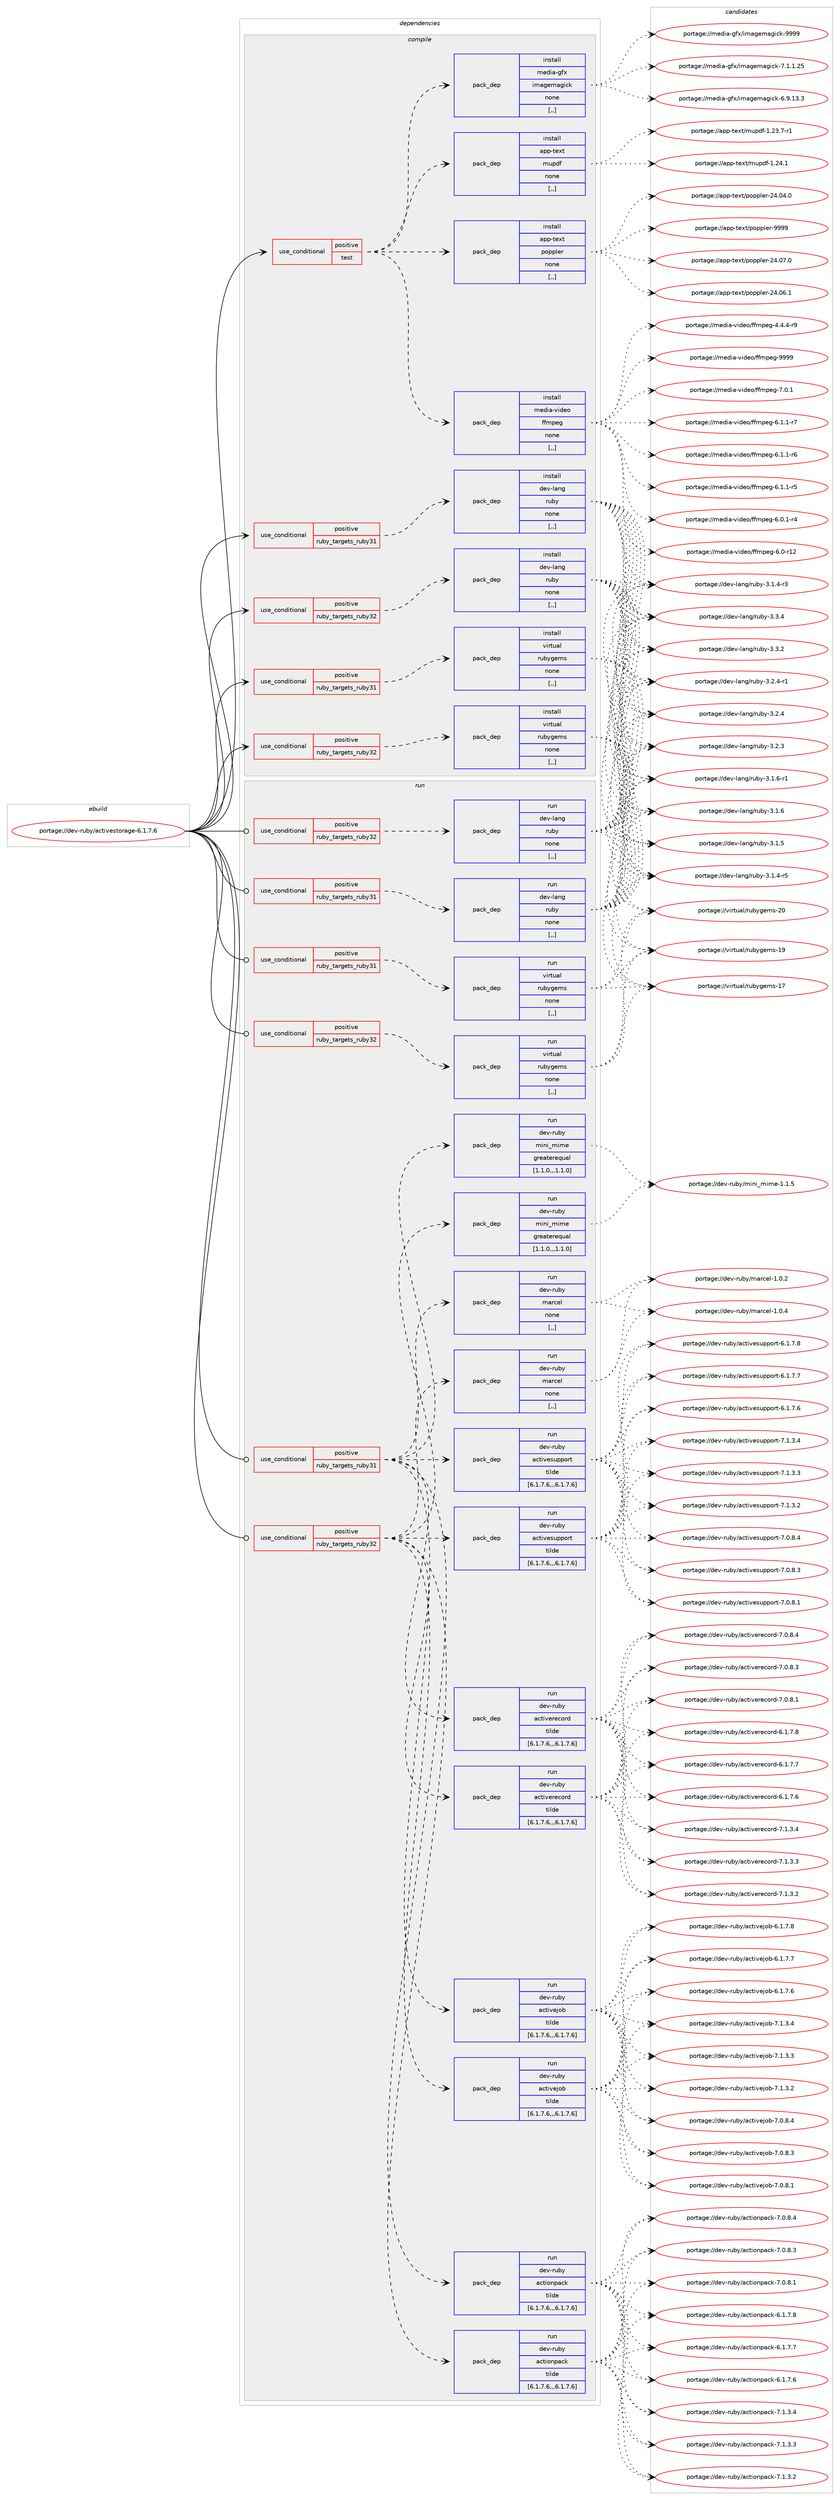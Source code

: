 digraph prolog {

# *************
# Graph options
# *************

newrank=true;
concentrate=true;
compound=true;
graph [rankdir=LR,fontname=Helvetica,fontsize=10,ranksep=1.5];#, ranksep=2.5, nodesep=0.2];
edge  [arrowhead=vee];
node  [fontname=Helvetica,fontsize=10];

# **********
# The ebuild
# **********

subgraph cluster_leftcol {
color=gray;
label=<<i>ebuild</i>>;
id [label="portage://dev-ruby/activestorage-6.1.7.6", color=red, width=4, href="../dev-ruby/activestorage-6.1.7.6.svg"];
}

# ****************
# The dependencies
# ****************

subgraph cluster_midcol {
color=gray;
label=<<i>dependencies</i>>;
subgraph cluster_compile {
fillcolor="#eeeeee";
style=filled;
label=<<i>compile</i>>;
subgraph cond43830 {
dependency175093 [label=<<TABLE BORDER="0" CELLBORDER="1" CELLSPACING="0" CELLPADDING="4"><TR><TD ROWSPAN="3" CELLPADDING="10">use_conditional</TD></TR><TR><TD>positive</TD></TR><TR><TD>ruby_targets_ruby31</TD></TR></TABLE>>, shape=none, color=red];
subgraph pack129982 {
dependency175094 [label=<<TABLE BORDER="0" CELLBORDER="1" CELLSPACING="0" CELLPADDING="4" WIDTH="220"><TR><TD ROWSPAN="6" CELLPADDING="30">pack_dep</TD></TR><TR><TD WIDTH="110">install</TD></TR><TR><TD>dev-lang</TD></TR><TR><TD>ruby</TD></TR><TR><TD>none</TD></TR><TR><TD>[,,]</TD></TR></TABLE>>, shape=none, color=blue];
}
dependency175093:e -> dependency175094:w [weight=20,style="dashed",arrowhead="vee"];
}
id:e -> dependency175093:w [weight=20,style="solid",arrowhead="vee"];
subgraph cond43831 {
dependency175095 [label=<<TABLE BORDER="0" CELLBORDER="1" CELLSPACING="0" CELLPADDING="4"><TR><TD ROWSPAN="3" CELLPADDING="10">use_conditional</TD></TR><TR><TD>positive</TD></TR><TR><TD>ruby_targets_ruby31</TD></TR></TABLE>>, shape=none, color=red];
subgraph pack129983 {
dependency175096 [label=<<TABLE BORDER="0" CELLBORDER="1" CELLSPACING="0" CELLPADDING="4" WIDTH="220"><TR><TD ROWSPAN="6" CELLPADDING="30">pack_dep</TD></TR><TR><TD WIDTH="110">install</TD></TR><TR><TD>virtual</TD></TR><TR><TD>rubygems</TD></TR><TR><TD>none</TD></TR><TR><TD>[,,]</TD></TR></TABLE>>, shape=none, color=blue];
}
dependency175095:e -> dependency175096:w [weight=20,style="dashed",arrowhead="vee"];
}
id:e -> dependency175095:w [weight=20,style="solid",arrowhead="vee"];
subgraph cond43832 {
dependency175097 [label=<<TABLE BORDER="0" CELLBORDER="1" CELLSPACING="0" CELLPADDING="4"><TR><TD ROWSPAN="3" CELLPADDING="10">use_conditional</TD></TR><TR><TD>positive</TD></TR><TR><TD>ruby_targets_ruby32</TD></TR></TABLE>>, shape=none, color=red];
subgraph pack129984 {
dependency175098 [label=<<TABLE BORDER="0" CELLBORDER="1" CELLSPACING="0" CELLPADDING="4" WIDTH="220"><TR><TD ROWSPAN="6" CELLPADDING="30">pack_dep</TD></TR><TR><TD WIDTH="110">install</TD></TR><TR><TD>dev-lang</TD></TR><TR><TD>ruby</TD></TR><TR><TD>none</TD></TR><TR><TD>[,,]</TD></TR></TABLE>>, shape=none, color=blue];
}
dependency175097:e -> dependency175098:w [weight=20,style="dashed",arrowhead="vee"];
}
id:e -> dependency175097:w [weight=20,style="solid",arrowhead="vee"];
subgraph cond43833 {
dependency175099 [label=<<TABLE BORDER="0" CELLBORDER="1" CELLSPACING="0" CELLPADDING="4"><TR><TD ROWSPAN="3" CELLPADDING="10">use_conditional</TD></TR><TR><TD>positive</TD></TR><TR><TD>ruby_targets_ruby32</TD></TR></TABLE>>, shape=none, color=red];
subgraph pack129985 {
dependency175100 [label=<<TABLE BORDER="0" CELLBORDER="1" CELLSPACING="0" CELLPADDING="4" WIDTH="220"><TR><TD ROWSPAN="6" CELLPADDING="30">pack_dep</TD></TR><TR><TD WIDTH="110">install</TD></TR><TR><TD>virtual</TD></TR><TR><TD>rubygems</TD></TR><TR><TD>none</TD></TR><TR><TD>[,,]</TD></TR></TABLE>>, shape=none, color=blue];
}
dependency175099:e -> dependency175100:w [weight=20,style="dashed",arrowhead="vee"];
}
id:e -> dependency175099:w [weight=20,style="solid",arrowhead="vee"];
subgraph cond43834 {
dependency175101 [label=<<TABLE BORDER="0" CELLBORDER="1" CELLSPACING="0" CELLPADDING="4"><TR><TD ROWSPAN="3" CELLPADDING="10">use_conditional</TD></TR><TR><TD>positive</TD></TR><TR><TD>test</TD></TR></TABLE>>, shape=none, color=red];
subgraph pack129986 {
dependency175102 [label=<<TABLE BORDER="0" CELLBORDER="1" CELLSPACING="0" CELLPADDING="4" WIDTH="220"><TR><TD ROWSPAN="6" CELLPADDING="30">pack_dep</TD></TR><TR><TD WIDTH="110">install</TD></TR><TR><TD>app-text</TD></TR><TR><TD>mupdf</TD></TR><TR><TD>none</TD></TR><TR><TD>[,,]</TD></TR></TABLE>>, shape=none, color=blue];
}
dependency175101:e -> dependency175102:w [weight=20,style="dashed",arrowhead="vee"];
subgraph pack129987 {
dependency175103 [label=<<TABLE BORDER="0" CELLBORDER="1" CELLSPACING="0" CELLPADDING="4" WIDTH="220"><TR><TD ROWSPAN="6" CELLPADDING="30">pack_dep</TD></TR><TR><TD WIDTH="110">install</TD></TR><TR><TD>media-gfx</TD></TR><TR><TD>imagemagick</TD></TR><TR><TD>none</TD></TR><TR><TD>[,,]</TD></TR></TABLE>>, shape=none, color=blue];
}
dependency175101:e -> dependency175103:w [weight=20,style="dashed",arrowhead="vee"];
subgraph pack129988 {
dependency175104 [label=<<TABLE BORDER="0" CELLBORDER="1" CELLSPACING="0" CELLPADDING="4" WIDTH="220"><TR><TD ROWSPAN="6" CELLPADDING="30">pack_dep</TD></TR><TR><TD WIDTH="110">install</TD></TR><TR><TD>media-video</TD></TR><TR><TD>ffmpeg</TD></TR><TR><TD>none</TD></TR><TR><TD>[,,]</TD></TR></TABLE>>, shape=none, color=blue];
}
dependency175101:e -> dependency175104:w [weight=20,style="dashed",arrowhead="vee"];
subgraph pack129989 {
dependency175105 [label=<<TABLE BORDER="0" CELLBORDER="1" CELLSPACING="0" CELLPADDING="4" WIDTH="220"><TR><TD ROWSPAN="6" CELLPADDING="30">pack_dep</TD></TR><TR><TD WIDTH="110">install</TD></TR><TR><TD>app-text</TD></TR><TR><TD>poppler</TD></TR><TR><TD>none</TD></TR><TR><TD>[,,]</TD></TR></TABLE>>, shape=none, color=blue];
}
dependency175101:e -> dependency175105:w [weight=20,style="dashed",arrowhead="vee"];
}
id:e -> dependency175101:w [weight=20,style="solid",arrowhead="vee"];
}
subgraph cluster_compileandrun {
fillcolor="#eeeeee";
style=filled;
label=<<i>compile and run</i>>;
}
subgraph cluster_run {
fillcolor="#eeeeee";
style=filled;
label=<<i>run</i>>;
subgraph cond43835 {
dependency175106 [label=<<TABLE BORDER="0" CELLBORDER="1" CELLSPACING="0" CELLPADDING="4"><TR><TD ROWSPAN="3" CELLPADDING="10">use_conditional</TD></TR><TR><TD>positive</TD></TR><TR><TD>ruby_targets_ruby31</TD></TR></TABLE>>, shape=none, color=red];
subgraph pack129990 {
dependency175107 [label=<<TABLE BORDER="0" CELLBORDER="1" CELLSPACING="0" CELLPADDING="4" WIDTH="220"><TR><TD ROWSPAN="6" CELLPADDING="30">pack_dep</TD></TR><TR><TD WIDTH="110">run</TD></TR><TR><TD>dev-lang</TD></TR><TR><TD>ruby</TD></TR><TR><TD>none</TD></TR><TR><TD>[,,]</TD></TR></TABLE>>, shape=none, color=blue];
}
dependency175106:e -> dependency175107:w [weight=20,style="dashed",arrowhead="vee"];
}
id:e -> dependency175106:w [weight=20,style="solid",arrowhead="odot"];
subgraph cond43836 {
dependency175108 [label=<<TABLE BORDER="0" CELLBORDER="1" CELLSPACING="0" CELLPADDING="4"><TR><TD ROWSPAN="3" CELLPADDING="10">use_conditional</TD></TR><TR><TD>positive</TD></TR><TR><TD>ruby_targets_ruby31</TD></TR></TABLE>>, shape=none, color=red];
subgraph pack129991 {
dependency175109 [label=<<TABLE BORDER="0" CELLBORDER="1" CELLSPACING="0" CELLPADDING="4" WIDTH="220"><TR><TD ROWSPAN="6" CELLPADDING="30">pack_dep</TD></TR><TR><TD WIDTH="110">run</TD></TR><TR><TD>dev-ruby</TD></TR><TR><TD>actionpack</TD></TR><TR><TD>tilde</TD></TR><TR><TD>[6.1.7.6,,,6.1.7.6]</TD></TR></TABLE>>, shape=none, color=blue];
}
dependency175108:e -> dependency175109:w [weight=20,style="dashed",arrowhead="vee"];
subgraph pack129992 {
dependency175110 [label=<<TABLE BORDER="0" CELLBORDER="1" CELLSPACING="0" CELLPADDING="4" WIDTH="220"><TR><TD ROWSPAN="6" CELLPADDING="30">pack_dep</TD></TR><TR><TD WIDTH="110">run</TD></TR><TR><TD>dev-ruby</TD></TR><TR><TD>activejob</TD></TR><TR><TD>tilde</TD></TR><TR><TD>[6.1.7.6,,,6.1.7.6]</TD></TR></TABLE>>, shape=none, color=blue];
}
dependency175108:e -> dependency175110:w [weight=20,style="dashed",arrowhead="vee"];
subgraph pack129993 {
dependency175111 [label=<<TABLE BORDER="0" CELLBORDER="1" CELLSPACING="0" CELLPADDING="4" WIDTH="220"><TR><TD ROWSPAN="6" CELLPADDING="30">pack_dep</TD></TR><TR><TD WIDTH="110">run</TD></TR><TR><TD>dev-ruby</TD></TR><TR><TD>activerecord</TD></TR><TR><TD>tilde</TD></TR><TR><TD>[6.1.7.6,,,6.1.7.6]</TD></TR></TABLE>>, shape=none, color=blue];
}
dependency175108:e -> dependency175111:w [weight=20,style="dashed",arrowhead="vee"];
subgraph pack129994 {
dependency175112 [label=<<TABLE BORDER="0" CELLBORDER="1" CELLSPACING="0" CELLPADDING="4" WIDTH="220"><TR><TD ROWSPAN="6" CELLPADDING="30">pack_dep</TD></TR><TR><TD WIDTH="110">run</TD></TR><TR><TD>dev-ruby</TD></TR><TR><TD>activesupport</TD></TR><TR><TD>tilde</TD></TR><TR><TD>[6.1.7.6,,,6.1.7.6]</TD></TR></TABLE>>, shape=none, color=blue];
}
dependency175108:e -> dependency175112:w [weight=20,style="dashed",arrowhead="vee"];
subgraph pack129995 {
dependency175113 [label=<<TABLE BORDER="0" CELLBORDER="1" CELLSPACING="0" CELLPADDING="4" WIDTH="220"><TR><TD ROWSPAN="6" CELLPADDING="30">pack_dep</TD></TR><TR><TD WIDTH="110">run</TD></TR><TR><TD>dev-ruby</TD></TR><TR><TD>marcel</TD></TR><TR><TD>none</TD></TR><TR><TD>[,,]</TD></TR></TABLE>>, shape=none, color=blue];
}
dependency175108:e -> dependency175113:w [weight=20,style="dashed",arrowhead="vee"];
subgraph pack129996 {
dependency175114 [label=<<TABLE BORDER="0" CELLBORDER="1" CELLSPACING="0" CELLPADDING="4" WIDTH="220"><TR><TD ROWSPAN="6" CELLPADDING="30">pack_dep</TD></TR><TR><TD WIDTH="110">run</TD></TR><TR><TD>dev-ruby</TD></TR><TR><TD>mini_mime</TD></TR><TR><TD>greaterequal</TD></TR><TR><TD>[1.1.0,,,1.1.0]</TD></TR></TABLE>>, shape=none, color=blue];
}
dependency175108:e -> dependency175114:w [weight=20,style="dashed",arrowhead="vee"];
}
id:e -> dependency175108:w [weight=20,style="solid",arrowhead="odot"];
subgraph cond43837 {
dependency175115 [label=<<TABLE BORDER="0" CELLBORDER="1" CELLSPACING="0" CELLPADDING="4"><TR><TD ROWSPAN="3" CELLPADDING="10">use_conditional</TD></TR><TR><TD>positive</TD></TR><TR><TD>ruby_targets_ruby31</TD></TR></TABLE>>, shape=none, color=red];
subgraph pack129997 {
dependency175116 [label=<<TABLE BORDER="0" CELLBORDER="1" CELLSPACING="0" CELLPADDING="4" WIDTH="220"><TR><TD ROWSPAN="6" CELLPADDING="30">pack_dep</TD></TR><TR><TD WIDTH="110">run</TD></TR><TR><TD>virtual</TD></TR><TR><TD>rubygems</TD></TR><TR><TD>none</TD></TR><TR><TD>[,,]</TD></TR></TABLE>>, shape=none, color=blue];
}
dependency175115:e -> dependency175116:w [weight=20,style="dashed",arrowhead="vee"];
}
id:e -> dependency175115:w [weight=20,style="solid",arrowhead="odot"];
subgraph cond43838 {
dependency175117 [label=<<TABLE BORDER="0" CELLBORDER="1" CELLSPACING="0" CELLPADDING="4"><TR><TD ROWSPAN="3" CELLPADDING="10">use_conditional</TD></TR><TR><TD>positive</TD></TR><TR><TD>ruby_targets_ruby32</TD></TR></TABLE>>, shape=none, color=red];
subgraph pack129998 {
dependency175118 [label=<<TABLE BORDER="0" CELLBORDER="1" CELLSPACING="0" CELLPADDING="4" WIDTH="220"><TR><TD ROWSPAN="6" CELLPADDING="30">pack_dep</TD></TR><TR><TD WIDTH="110">run</TD></TR><TR><TD>dev-lang</TD></TR><TR><TD>ruby</TD></TR><TR><TD>none</TD></TR><TR><TD>[,,]</TD></TR></TABLE>>, shape=none, color=blue];
}
dependency175117:e -> dependency175118:w [weight=20,style="dashed",arrowhead="vee"];
}
id:e -> dependency175117:w [weight=20,style="solid",arrowhead="odot"];
subgraph cond43839 {
dependency175119 [label=<<TABLE BORDER="0" CELLBORDER="1" CELLSPACING="0" CELLPADDING="4"><TR><TD ROWSPAN="3" CELLPADDING="10">use_conditional</TD></TR><TR><TD>positive</TD></TR><TR><TD>ruby_targets_ruby32</TD></TR></TABLE>>, shape=none, color=red];
subgraph pack129999 {
dependency175120 [label=<<TABLE BORDER="0" CELLBORDER="1" CELLSPACING="0" CELLPADDING="4" WIDTH="220"><TR><TD ROWSPAN="6" CELLPADDING="30">pack_dep</TD></TR><TR><TD WIDTH="110">run</TD></TR><TR><TD>dev-ruby</TD></TR><TR><TD>actionpack</TD></TR><TR><TD>tilde</TD></TR><TR><TD>[6.1.7.6,,,6.1.7.6]</TD></TR></TABLE>>, shape=none, color=blue];
}
dependency175119:e -> dependency175120:w [weight=20,style="dashed",arrowhead="vee"];
subgraph pack130000 {
dependency175121 [label=<<TABLE BORDER="0" CELLBORDER="1" CELLSPACING="0" CELLPADDING="4" WIDTH="220"><TR><TD ROWSPAN="6" CELLPADDING="30">pack_dep</TD></TR><TR><TD WIDTH="110">run</TD></TR><TR><TD>dev-ruby</TD></TR><TR><TD>activejob</TD></TR><TR><TD>tilde</TD></TR><TR><TD>[6.1.7.6,,,6.1.7.6]</TD></TR></TABLE>>, shape=none, color=blue];
}
dependency175119:e -> dependency175121:w [weight=20,style="dashed",arrowhead="vee"];
subgraph pack130001 {
dependency175122 [label=<<TABLE BORDER="0" CELLBORDER="1" CELLSPACING="0" CELLPADDING="4" WIDTH="220"><TR><TD ROWSPAN="6" CELLPADDING="30">pack_dep</TD></TR><TR><TD WIDTH="110">run</TD></TR><TR><TD>dev-ruby</TD></TR><TR><TD>activerecord</TD></TR><TR><TD>tilde</TD></TR><TR><TD>[6.1.7.6,,,6.1.7.6]</TD></TR></TABLE>>, shape=none, color=blue];
}
dependency175119:e -> dependency175122:w [weight=20,style="dashed",arrowhead="vee"];
subgraph pack130002 {
dependency175123 [label=<<TABLE BORDER="0" CELLBORDER="1" CELLSPACING="0" CELLPADDING="4" WIDTH="220"><TR><TD ROWSPAN="6" CELLPADDING="30">pack_dep</TD></TR><TR><TD WIDTH="110">run</TD></TR><TR><TD>dev-ruby</TD></TR><TR><TD>activesupport</TD></TR><TR><TD>tilde</TD></TR><TR><TD>[6.1.7.6,,,6.1.7.6]</TD></TR></TABLE>>, shape=none, color=blue];
}
dependency175119:e -> dependency175123:w [weight=20,style="dashed",arrowhead="vee"];
subgraph pack130003 {
dependency175124 [label=<<TABLE BORDER="0" CELLBORDER="1" CELLSPACING="0" CELLPADDING="4" WIDTH="220"><TR><TD ROWSPAN="6" CELLPADDING="30">pack_dep</TD></TR><TR><TD WIDTH="110">run</TD></TR><TR><TD>dev-ruby</TD></TR><TR><TD>marcel</TD></TR><TR><TD>none</TD></TR><TR><TD>[,,]</TD></TR></TABLE>>, shape=none, color=blue];
}
dependency175119:e -> dependency175124:w [weight=20,style="dashed",arrowhead="vee"];
subgraph pack130004 {
dependency175125 [label=<<TABLE BORDER="0" CELLBORDER="1" CELLSPACING="0" CELLPADDING="4" WIDTH="220"><TR><TD ROWSPAN="6" CELLPADDING="30">pack_dep</TD></TR><TR><TD WIDTH="110">run</TD></TR><TR><TD>dev-ruby</TD></TR><TR><TD>mini_mime</TD></TR><TR><TD>greaterequal</TD></TR><TR><TD>[1.1.0,,,1.1.0]</TD></TR></TABLE>>, shape=none, color=blue];
}
dependency175119:e -> dependency175125:w [weight=20,style="dashed",arrowhead="vee"];
}
id:e -> dependency175119:w [weight=20,style="solid",arrowhead="odot"];
subgraph cond43840 {
dependency175126 [label=<<TABLE BORDER="0" CELLBORDER="1" CELLSPACING="0" CELLPADDING="4"><TR><TD ROWSPAN="3" CELLPADDING="10">use_conditional</TD></TR><TR><TD>positive</TD></TR><TR><TD>ruby_targets_ruby32</TD></TR></TABLE>>, shape=none, color=red];
subgraph pack130005 {
dependency175127 [label=<<TABLE BORDER="0" CELLBORDER="1" CELLSPACING="0" CELLPADDING="4" WIDTH="220"><TR><TD ROWSPAN="6" CELLPADDING="30">pack_dep</TD></TR><TR><TD WIDTH="110">run</TD></TR><TR><TD>virtual</TD></TR><TR><TD>rubygems</TD></TR><TR><TD>none</TD></TR><TR><TD>[,,]</TD></TR></TABLE>>, shape=none, color=blue];
}
dependency175126:e -> dependency175127:w [weight=20,style="dashed",arrowhead="vee"];
}
id:e -> dependency175126:w [weight=20,style="solid",arrowhead="odot"];
}
}

# **************
# The candidates
# **************

subgraph cluster_choices {
rank=same;
color=gray;
label=<<i>candidates</i>>;

subgraph choice129982 {
color=black;
nodesep=1;
choice10010111845108971101034711411798121455146514652 [label="portage://dev-lang/ruby-3.3.4", color=red, width=4,href="../dev-lang/ruby-3.3.4.svg"];
choice10010111845108971101034711411798121455146514650 [label="portage://dev-lang/ruby-3.3.2", color=red, width=4,href="../dev-lang/ruby-3.3.2.svg"];
choice100101118451089711010347114117981214551465046524511449 [label="portage://dev-lang/ruby-3.2.4-r1", color=red, width=4,href="../dev-lang/ruby-3.2.4-r1.svg"];
choice10010111845108971101034711411798121455146504652 [label="portage://dev-lang/ruby-3.2.4", color=red, width=4,href="../dev-lang/ruby-3.2.4.svg"];
choice10010111845108971101034711411798121455146504651 [label="portage://dev-lang/ruby-3.2.3", color=red, width=4,href="../dev-lang/ruby-3.2.3.svg"];
choice100101118451089711010347114117981214551464946544511449 [label="portage://dev-lang/ruby-3.1.6-r1", color=red, width=4,href="../dev-lang/ruby-3.1.6-r1.svg"];
choice10010111845108971101034711411798121455146494654 [label="portage://dev-lang/ruby-3.1.6", color=red, width=4,href="../dev-lang/ruby-3.1.6.svg"];
choice10010111845108971101034711411798121455146494653 [label="portage://dev-lang/ruby-3.1.5", color=red, width=4,href="../dev-lang/ruby-3.1.5.svg"];
choice100101118451089711010347114117981214551464946524511453 [label="portage://dev-lang/ruby-3.1.4-r5", color=red, width=4,href="../dev-lang/ruby-3.1.4-r5.svg"];
choice100101118451089711010347114117981214551464946524511451 [label="portage://dev-lang/ruby-3.1.4-r3", color=red, width=4,href="../dev-lang/ruby-3.1.4-r3.svg"];
dependency175094:e -> choice10010111845108971101034711411798121455146514652:w [style=dotted,weight="100"];
dependency175094:e -> choice10010111845108971101034711411798121455146514650:w [style=dotted,weight="100"];
dependency175094:e -> choice100101118451089711010347114117981214551465046524511449:w [style=dotted,weight="100"];
dependency175094:e -> choice10010111845108971101034711411798121455146504652:w [style=dotted,weight="100"];
dependency175094:e -> choice10010111845108971101034711411798121455146504651:w [style=dotted,weight="100"];
dependency175094:e -> choice100101118451089711010347114117981214551464946544511449:w [style=dotted,weight="100"];
dependency175094:e -> choice10010111845108971101034711411798121455146494654:w [style=dotted,weight="100"];
dependency175094:e -> choice10010111845108971101034711411798121455146494653:w [style=dotted,weight="100"];
dependency175094:e -> choice100101118451089711010347114117981214551464946524511453:w [style=dotted,weight="100"];
dependency175094:e -> choice100101118451089711010347114117981214551464946524511451:w [style=dotted,weight="100"];
}
subgraph choice129983 {
color=black;
nodesep=1;
choice118105114116117971084711411798121103101109115455048 [label="portage://virtual/rubygems-20", color=red, width=4,href="../virtual/rubygems-20.svg"];
choice118105114116117971084711411798121103101109115454957 [label="portage://virtual/rubygems-19", color=red, width=4,href="../virtual/rubygems-19.svg"];
choice118105114116117971084711411798121103101109115454955 [label="portage://virtual/rubygems-17", color=red, width=4,href="../virtual/rubygems-17.svg"];
dependency175096:e -> choice118105114116117971084711411798121103101109115455048:w [style=dotted,weight="100"];
dependency175096:e -> choice118105114116117971084711411798121103101109115454957:w [style=dotted,weight="100"];
dependency175096:e -> choice118105114116117971084711411798121103101109115454955:w [style=dotted,weight="100"];
}
subgraph choice129984 {
color=black;
nodesep=1;
choice10010111845108971101034711411798121455146514652 [label="portage://dev-lang/ruby-3.3.4", color=red, width=4,href="../dev-lang/ruby-3.3.4.svg"];
choice10010111845108971101034711411798121455146514650 [label="portage://dev-lang/ruby-3.3.2", color=red, width=4,href="../dev-lang/ruby-3.3.2.svg"];
choice100101118451089711010347114117981214551465046524511449 [label="portage://dev-lang/ruby-3.2.4-r1", color=red, width=4,href="../dev-lang/ruby-3.2.4-r1.svg"];
choice10010111845108971101034711411798121455146504652 [label="portage://dev-lang/ruby-3.2.4", color=red, width=4,href="../dev-lang/ruby-3.2.4.svg"];
choice10010111845108971101034711411798121455146504651 [label="portage://dev-lang/ruby-3.2.3", color=red, width=4,href="../dev-lang/ruby-3.2.3.svg"];
choice100101118451089711010347114117981214551464946544511449 [label="portage://dev-lang/ruby-3.1.6-r1", color=red, width=4,href="../dev-lang/ruby-3.1.6-r1.svg"];
choice10010111845108971101034711411798121455146494654 [label="portage://dev-lang/ruby-3.1.6", color=red, width=4,href="../dev-lang/ruby-3.1.6.svg"];
choice10010111845108971101034711411798121455146494653 [label="portage://dev-lang/ruby-3.1.5", color=red, width=4,href="../dev-lang/ruby-3.1.5.svg"];
choice100101118451089711010347114117981214551464946524511453 [label="portage://dev-lang/ruby-3.1.4-r5", color=red, width=4,href="../dev-lang/ruby-3.1.4-r5.svg"];
choice100101118451089711010347114117981214551464946524511451 [label="portage://dev-lang/ruby-3.1.4-r3", color=red, width=4,href="../dev-lang/ruby-3.1.4-r3.svg"];
dependency175098:e -> choice10010111845108971101034711411798121455146514652:w [style=dotted,weight="100"];
dependency175098:e -> choice10010111845108971101034711411798121455146514650:w [style=dotted,weight="100"];
dependency175098:e -> choice100101118451089711010347114117981214551465046524511449:w [style=dotted,weight="100"];
dependency175098:e -> choice10010111845108971101034711411798121455146504652:w [style=dotted,weight="100"];
dependency175098:e -> choice10010111845108971101034711411798121455146504651:w [style=dotted,weight="100"];
dependency175098:e -> choice100101118451089711010347114117981214551464946544511449:w [style=dotted,weight="100"];
dependency175098:e -> choice10010111845108971101034711411798121455146494654:w [style=dotted,weight="100"];
dependency175098:e -> choice10010111845108971101034711411798121455146494653:w [style=dotted,weight="100"];
dependency175098:e -> choice100101118451089711010347114117981214551464946524511453:w [style=dotted,weight="100"];
dependency175098:e -> choice100101118451089711010347114117981214551464946524511451:w [style=dotted,weight="100"];
}
subgraph choice129985 {
color=black;
nodesep=1;
choice118105114116117971084711411798121103101109115455048 [label="portage://virtual/rubygems-20", color=red, width=4,href="../virtual/rubygems-20.svg"];
choice118105114116117971084711411798121103101109115454957 [label="portage://virtual/rubygems-19", color=red, width=4,href="../virtual/rubygems-19.svg"];
choice118105114116117971084711411798121103101109115454955 [label="portage://virtual/rubygems-17", color=red, width=4,href="../virtual/rubygems-17.svg"];
dependency175100:e -> choice118105114116117971084711411798121103101109115455048:w [style=dotted,weight="100"];
dependency175100:e -> choice118105114116117971084711411798121103101109115454957:w [style=dotted,weight="100"];
dependency175100:e -> choice118105114116117971084711411798121103101109115454955:w [style=dotted,weight="100"];
}
subgraph choice129986 {
color=black;
nodesep=1;
choice97112112451161011201164710911711210010245494650524649 [label="portage://app-text/mupdf-1.24.1", color=red, width=4,href="../app-text/mupdf-1.24.1.svg"];
choice971121124511610112011647109117112100102454946505146554511449 [label="portage://app-text/mupdf-1.23.7-r1", color=red, width=4,href="../app-text/mupdf-1.23.7-r1.svg"];
dependency175102:e -> choice97112112451161011201164710911711210010245494650524649:w [style=dotted,weight="100"];
dependency175102:e -> choice971121124511610112011647109117112100102454946505146554511449:w [style=dotted,weight="100"];
}
subgraph choice129987 {
color=black;
nodesep=1;
choice1091011001059745103102120471051099710310110997103105991074557575757 [label="portage://media-gfx/imagemagick-9999", color=red, width=4,href="../media-gfx/imagemagick-9999.svg"];
choice109101100105974510310212047105109971031011099710310599107455546494649465053 [label="portage://media-gfx/imagemagick-7.1.1.25", color=red, width=4,href="../media-gfx/imagemagick-7.1.1.25.svg"];
choice109101100105974510310212047105109971031011099710310599107455446574649514651 [label="portage://media-gfx/imagemagick-6.9.13.3", color=red, width=4,href="../media-gfx/imagemagick-6.9.13.3.svg"];
dependency175103:e -> choice1091011001059745103102120471051099710310110997103105991074557575757:w [style=dotted,weight="100"];
dependency175103:e -> choice109101100105974510310212047105109971031011099710310599107455546494649465053:w [style=dotted,weight="100"];
dependency175103:e -> choice109101100105974510310212047105109971031011099710310599107455446574649514651:w [style=dotted,weight="100"];
}
subgraph choice129988 {
color=black;
nodesep=1;
choice1091011001059745118105100101111471021021091121011034557575757 [label="portage://media-video/ffmpeg-9999", color=red, width=4,href="../media-video/ffmpeg-9999.svg"];
choice109101100105974511810510010111147102102109112101103455546484649 [label="portage://media-video/ffmpeg-7.0.1", color=red, width=4,href="../media-video/ffmpeg-7.0.1.svg"];
choice1091011001059745118105100101111471021021091121011034554464946494511455 [label="portage://media-video/ffmpeg-6.1.1-r7", color=red, width=4,href="../media-video/ffmpeg-6.1.1-r7.svg"];
choice1091011001059745118105100101111471021021091121011034554464946494511454 [label="portage://media-video/ffmpeg-6.1.1-r6", color=red, width=4,href="../media-video/ffmpeg-6.1.1-r6.svg"];
choice1091011001059745118105100101111471021021091121011034554464946494511453 [label="portage://media-video/ffmpeg-6.1.1-r5", color=red, width=4,href="../media-video/ffmpeg-6.1.1-r5.svg"];
choice1091011001059745118105100101111471021021091121011034554464846494511452 [label="portage://media-video/ffmpeg-6.0.1-r4", color=red, width=4,href="../media-video/ffmpeg-6.0.1-r4.svg"];
choice10910110010597451181051001011114710210210911210110345544648451144950 [label="portage://media-video/ffmpeg-6.0-r12", color=red, width=4,href="../media-video/ffmpeg-6.0-r12.svg"];
choice1091011001059745118105100101111471021021091121011034552465246524511457 [label="portage://media-video/ffmpeg-4.4.4-r9", color=red, width=4,href="../media-video/ffmpeg-4.4.4-r9.svg"];
dependency175104:e -> choice1091011001059745118105100101111471021021091121011034557575757:w [style=dotted,weight="100"];
dependency175104:e -> choice109101100105974511810510010111147102102109112101103455546484649:w [style=dotted,weight="100"];
dependency175104:e -> choice1091011001059745118105100101111471021021091121011034554464946494511455:w [style=dotted,weight="100"];
dependency175104:e -> choice1091011001059745118105100101111471021021091121011034554464946494511454:w [style=dotted,weight="100"];
dependency175104:e -> choice1091011001059745118105100101111471021021091121011034554464946494511453:w [style=dotted,weight="100"];
dependency175104:e -> choice1091011001059745118105100101111471021021091121011034554464846494511452:w [style=dotted,weight="100"];
dependency175104:e -> choice10910110010597451181051001011114710210210911210110345544648451144950:w [style=dotted,weight="100"];
dependency175104:e -> choice1091011001059745118105100101111471021021091121011034552465246524511457:w [style=dotted,weight="100"];
}
subgraph choice129989 {
color=black;
nodesep=1;
choice9711211245116101120116471121111121121081011144557575757 [label="portage://app-text/poppler-9999", color=red, width=4,href="../app-text/poppler-9999.svg"];
choice9711211245116101120116471121111121121081011144550524648554648 [label="portage://app-text/poppler-24.07.0", color=red, width=4,href="../app-text/poppler-24.07.0.svg"];
choice9711211245116101120116471121111121121081011144550524648544649 [label="portage://app-text/poppler-24.06.1", color=red, width=4,href="../app-text/poppler-24.06.1.svg"];
choice9711211245116101120116471121111121121081011144550524648524648 [label="portage://app-text/poppler-24.04.0", color=red, width=4,href="../app-text/poppler-24.04.0.svg"];
dependency175105:e -> choice9711211245116101120116471121111121121081011144557575757:w [style=dotted,weight="100"];
dependency175105:e -> choice9711211245116101120116471121111121121081011144550524648554648:w [style=dotted,weight="100"];
dependency175105:e -> choice9711211245116101120116471121111121121081011144550524648544649:w [style=dotted,weight="100"];
dependency175105:e -> choice9711211245116101120116471121111121121081011144550524648524648:w [style=dotted,weight="100"];
}
subgraph choice129990 {
color=black;
nodesep=1;
choice10010111845108971101034711411798121455146514652 [label="portage://dev-lang/ruby-3.3.4", color=red, width=4,href="../dev-lang/ruby-3.3.4.svg"];
choice10010111845108971101034711411798121455146514650 [label="portage://dev-lang/ruby-3.3.2", color=red, width=4,href="../dev-lang/ruby-3.3.2.svg"];
choice100101118451089711010347114117981214551465046524511449 [label="portage://dev-lang/ruby-3.2.4-r1", color=red, width=4,href="../dev-lang/ruby-3.2.4-r1.svg"];
choice10010111845108971101034711411798121455146504652 [label="portage://dev-lang/ruby-3.2.4", color=red, width=4,href="../dev-lang/ruby-3.2.4.svg"];
choice10010111845108971101034711411798121455146504651 [label="portage://dev-lang/ruby-3.2.3", color=red, width=4,href="../dev-lang/ruby-3.2.3.svg"];
choice100101118451089711010347114117981214551464946544511449 [label="portage://dev-lang/ruby-3.1.6-r1", color=red, width=4,href="../dev-lang/ruby-3.1.6-r1.svg"];
choice10010111845108971101034711411798121455146494654 [label="portage://dev-lang/ruby-3.1.6", color=red, width=4,href="../dev-lang/ruby-3.1.6.svg"];
choice10010111845108971101034711411798121455146494653 [label="portage://dev-lang/ruby-3.1.5", color=red, width=4,href="../dev-lang/ruby-3.1.5.svg"];
choice100101118451089711010347114117981214551464946524511453 [label="portage://dev-lang/ruby-3.1.4-r5", color=red, width=4,href="../dev-lang/ruby-3.1.4-r5.svg"];
choice100101118451089711010347114117981214551464946524511451 [label="portage://dev-lang/ruby-3.1.4-r3", color=red, width=4,href="../dev-lang/ruby-3.1.4-r3.svg"];
dependency175107:e -> choice10010111845108971101034711411798121455146514652:w [style=dotted,weight="100"];
dependency175107:e -> choice10010111845108971101034711411798121455146514650:w [style=dotted,weight="100"];
dependency175107:e -> choice100101118451089711010347114117981214551465046524511449:w [style=dotted,weight="100"];
dependency175107:e -> choice10010111845108971101034711411798121455146504652:w [style=dotted,weight="100"];
dependency175107:e -> choice10010111845108971101034711411798121455146504651:w [style=dotted,weight="100"];
dependency175107:e -> choice100101118451089711010347114117981214551464946544511449:w [style=dotted,weight="100"];
dependency175107:e -> choice10010111845108971101034711411798121455146494654:w [style=dotted,weight="100"];
dependency175107:e -> choice10010111845108971101034711411798121455146494653:w [style=dotted,weight="100"];
dependency175107:e -> choice100101118451089711010347114117981214551464946524511453:w [style=dotted,weight="100"];
dependency175107:e -> choice100101118451089711010347114117981214551464946524511451:w [style=dotted,weight="100"];
}
subgraph choice129991 {
color=black;
nodesep=1;
choice100101118451141179812147979911610511111011297991074555464946514652 [label="portage://dev-ruby/actionpack-7.1.3.4", color=red, width=4,href="../dev-ruby/actionpack-7.1.3.4.svg"];
choice100101118451141179812147979911610511111011297991074555464946514651 [label="portage://dev-ruby/actionpack-7.1.3.3", color=red, width=4,href="../dev-ruby/actionpack-7.1.3.3.svg"];
choice100101118451141179812147979911610511111011297991074555464946514650 [label="portage://dev-ruby/actionpack-7.1.3.2", color=red, width=4,href="../dev-ruby/actionpack-7.1.3.2.svg"];
choice100101118451141179812147979911610511111011297991074555464846564652 [label="portage://dev-ruby/actionpack-7.0.8.4", color=red, width=4,href="../dev-ruby/actionpack-7.0.8.4.svg"];
choice100101118451141179812147979911610511111011297991074555464846564651 [label="portage://dev-ruby/actionpack-7.0.8.3", color=red, width=4,href="../dev-ruby/actionpack-7.0.8.3.svg"];
choice100101118451141179812147979911610511111011297991074555464846564649 [label="portage://dev-ruby/actionpack-7.0.8.1", color=red, width=4,href="../dev-ruby/actionpack-7.0.8.1.svg"];
choice100101118451141179812147979911610511111011297991074554464946554656 [label="portage://dev-ruby/actionpack-6.1.7.8", color=red, width=4,href="../dev-ruby/actionpack-6.1.7.8.svg"];
choice100101118451141179812147979911610511111011297991074554464946554655 [label="portage://dev-ruby/actionpack-6.1.7.7", color=red, width=4,href="../dev-ruby/actionpack-6.1.7.7.svg"];
choice100101118451141179812147979911610511111011297991074554464946554654 [label="portage://dev-ruby/actionpack-6.1.7.6", color=red, width=4,href="../dev-ruby/actionpack-6.1.7.6.svg"];
dependency175109:e -> choice100101118451141179812147979911610511111011297991074555464946514652:w [style=dotted,weight="100"];
dependency175109:e -> choice100101118451141179812147979911610511111011297991074555464946514651:w [style=dotted,weight="100"];
dependency175109:e -> choice100101118451141179812147979911610511111011297991074555464946514650:w [style=dotted,weight="100"];
dependency175109:e -> choice100101118451141179812147979911610511111011297991074555464846564652:w [style=dotted,weight="100"];
dependency175109:e -> choice100101118451141179812147979911610511111011297991074555464846564651:w [style=dotted,weight="100"];
dependency175109:e -> choice100101118451141179812147979911610511111011297991074555464846564649:w [style=dotted,weight="100"];
dependency175109:e -> choice100101118451141179812147979911610511111011297991074554464946554656:w [style=dotted,weight="100"];
dependency175109:e -> choice100101118451141179812147979911610511111011297991074554464946554655:w [style=dotted,weight="100"];
dependency175109:e -> choice100101118451141179812147979911610511111011297991074554464946554654:w [style=dotted,weight="100"];
}
subgraph choice129992 {
color=black;
nodesep=1;
choice1001011184511411798121479799116105118101106111984555464946514652 [label="portage://dev-ruby/activejob-7.1.3.4", color=red, width=4,href="../dev-ruby/activejob-7.1.3.4.svg"];
choice1001011184511411798121479799116105118101106111984555464946514651 [label="portage://dev-ruby/activejob-7.1.3.3", color=red, width=4,href="../dev-ruby/activejob-7.1.3.3.svg"];
choice1001011184511411798121479799116105118101106111984555464946514650 [label="portage://dev-ruby/activejob-7.1.3.2", color=red, width=4,href="../dev-ruby/activejob-7.1.3.2.svg"];
choice1001011184511411798121479799116105118101106111984555464846564652 [label="portage://dev-ruby/activejob-7.0.8.4", color=red, width=4,href="../dev-ruby/activejob-7.0.8.4.svg"];
choice1001011184511411798121479799116105118101106111984555464846564651 [label="portage://dev-ruby/activejob-7.0.8.3", color=red, width=4,href="../dev-ruby/activejob-7.0.8.3.svg"];
choice1001011184511411798121479799116105118101106111984555464846564649 [label="portage://dev-ruby/activejob-7.0.8.1", color=red, width=4,href="../dev-ruby/activejob-7.0.8.1.svg"];
choice1001011184511411798121479799116105118101106111984554464946554656 [label="portage://dev-ruby/activejob-6.1.7.8", color=red, width=4,href="../dev-ruby/activejob-6.1.7.8.svg"];
choice1001011184511411798121479799116105118101106111984554464946554655 [label="portage://dev-ruby/activejob-6.1.7.7", color=red, width=4,href="../dev-ruby/activejob-6.1.7.7.svg"];
choice1001011184511411798121479799116105118101106111984554464946554654 [label="portage://dev-ruby/activejob-6.1.7.6", color=red, width=4,href="../dev-ruby/activejob-6.1.7.6.svg"];
dependency175110:e -> choice1001011184511411798121479799116105118101106111984555464946514652:w [style=dotted,weight="100"];
dependency175110:e -> choice1001011184511411798121479799116105118101106111984555464946514651:w [style=dotted,weight="100"];
dependency175110:e -> choice1001011184511411798121479799116105118101106111984555464946514650:w [style=dotted,weight="100"];
dependency175110:e -> choice1001011184511411798121479799116105118101106111984555464846564652:w [style=dotted,weight="100"];
dependency175110:e -> choice1001011184511411798121479799116105118101106111984555464846564651:w [style=dotted,weight="100"];
dependency175110:e -> choice1001011184511411798121479799116105118101106111984555464846564649:w [style=dotted,weight="100"];
dependency175110:e -> choice1001011184511411798121479799116105118101106111984554464946554656:w [style=dotted,weight="100"];
dependency175110:e -> choice1001011184511411798121479799116105118101106111984554464946554655:w [style=dotted,weight="100"];
dependency175110:e -> choice1001011184511411798121479799116105118101106111984554464946554654:w [style=dotted,weight="100"];
}
subgraph choice129993 {
color=black;
nodesep=1;
choice1001011184511411798121479799116105118101114101991111141004555464946514652 [label="portage://dev-ruby/activerecord-7.1.3.4", color=red, width=4,href="../dev-ruby/activerecord-7.1.3.4.svg"];
choice1001011184511411798121479799116105118101114101991111141004555464946514651 [label="portage://dev-ruby/activerecord-7.1.3.3", color=red, width=4,href="../dev-ruby/activerecord-7.1.3.3.svg"];
choice1001011184511411798121479799116105118101114101991111141004555464946514650 [label="portage://dev-ruby/activerecord-7.1.3.2", color=red, width=4,href="../dev-ruby/activerecord-7.1.3.2.svg"];
choice1001011184511411798121479799116105118101114101991111141004555464846564652 [label="portage://dev-ruby/activerecord-7.0.8.4", color=red, width=4,href="../dev-ruby/activerecord-7.0.8.4.svg"];
choice1001011184511411798121479799116105118101114101991111141004555464846564651 [label="portage://dev-ruby/activerecord-7.0.8.3", color=red, width=4,href="../dev-ruby/activerecord-7.0.8.3.svg"];
choice1001011184511411798121479799116105118101114101991111141004555464846564649 [label="portage://dev-ruby/activerecord-7.0.8.1", color=red, width=4,href="../dev-ruby/activerecord-7.0.8.1.svg"];
choice1001011184511411798121479799116105118101114101991111141004554464946554656 [label="portage://dev-ruby/activerecord-6.1.7.8", color=red, width=4,href="../dev-ruby/activerecord-6.1.7.8.svg"];
choice1001011184511411798121479799116105118101114101991111141004554464946554655 [label="portage://dev-ruby/activerecord-6.1.7.7", color=red, width=4,href="../dev-ruby/activerecord-6.1.7.7.svg"];
choice1001011184511411798121479799116105118101114101991111141004554464946554654 [label="portage://dev-ruby/activerecord-6.1.7.6", color=red, width=4,href="../dev-ruby/activerecord-6.1.7.6.svg"];
dependency175111:e -> choice1001011184511411798121479799116105118101114101991111141004555464946514652:w [style=dotted,weight="100"];
dependency175111:e -> choice1001011184511411798121479799116105118101114101991111141004555464946514651:w [style=dotted,weight="100"];
dependency175111:e -> choice1001011184511411798121479799116105118101114101991111141004555464946514650:w [style=dotted,weight="100"];
dependency175111:e -> choice1001011184511411798121479799116105118101114101991111141004555464846564652:w [style=dotted,weight="100"];
dependency175111:e -> choice1001011184511411798121479799116105118101114101991111141004555464846564651:w [style=dotted,weight="100"];
dependency175111:e -> choice1001011184511411798121479799116105118101114101991111141004555464846564649:w [style=dotted,weight="100"];
dependency175111:e -> choice1001011184511411798121479799116105118101114101991111141004554464946554656:w [style=dotted,weight="100"];
dependency175111:e -> choice1001011184511411798121479799116105118101114101991111141004554464946554655:w [style=dotted,weight="100"];
dependency175111:e -> choice1001011184511411798121479799116105118101114101991111141004554464946554654:w [style=dotted,weight="100"];
}
subgraph choice129994 {
color=black;
nodesep=1;
choice10010111845114117981214797991161051181011151171121121111141164555464946514652 [label="portage://dev-ruby/activesupport-7.1.3.4", color=red, width=4,href="../dev-ruby/activesupport-7.1.3.4.svg"];
choice10010111845114117981214797991161051181011151171121121111141164555464946514651 [label="portage://dev-ruby/activesupport-7.1.3.3", color=red, width=4,href="../dev-ruby/activesupport-7.1.3.3.svg"];
choice10010111845114117981214797991161051181011151171121121111141164555464946514650 [label="portage://dev-ruby/activesupport-7.1.3.2", color=red, width=4,href="../dev-ruby/activesupport-7.1.3.2.svg"];
choice10010111845114117981214797991161051181011151171121121111141164555464846564652 [label="portage://dev-ruby/activesupport-7.0.8.4", color=red, width=4,href="../dev-ruby/activesupport-7.0.8.4.svg"];
choice10010111845114117981214797991161051181011151171121121111141164555464846564651 [label="portage://dev-ruby/activesupport-7.0.8.3", color=red, width=4,href="../dev-ruby/activesupport-7.0.8.3.svg"];
choice10010111845114117981214797991161051181011151171121121111141164555464846564649 [label="portage://dev-ruby/activesupport-7.0.8.1", color=red, width=4,href="../dev-ruby/activesupport-7.0.8.1.svg"];
choice10010111845114117981214797991161051181011151171121121111141164554464946554656 [label="portage://dev-ruby/activesupport-6.1.7.8", color=red, width=4,href="../dev-ruby/activesupport-6.1.7.8.svg"];
choice10010111845114117981214797991161051181011151171121121111141164554464946554655 [label="portage://dev-ruby/activesupport-6.1.7.7", color=red, width=4,href="../dev-ruby/activesupport-6.1.7.7.svg"];
choice10010111845114117981214797991161051181011151171121121111141164554464946554654 [label="portage://dev-ruby/activesupport-6.1.7.6", color=red, width=4,href="../dev-ruby/activesupport-6.1.7.6.svg"];
dependency175112:e -> choice10010111845114117981214797991161051181011151171121121111141164555464946514652:w [style=dotted,weight="100"];
dependency175112:e -> choice10010111845114117981214797991161051181011151171121121111141164555464946514651:w [style=dotted,weight="100"];
dependency175112:e -> choice10010111845114117981214797991161051181011151171121121111141164555464946514650:w [style=dotted,weight="100"];
dependency175112:e -> choice10010111845114117981214797991161051181011151171121121111141164555464846564652:w [style=dotted,weight="100"];
dependency175112:e -> choice10010111845114117981214797991161051181011151171121121111141164555464846564651:w [style=dotted,weight="100"];
dependency175112:e -> choice10010111845114117981214797991161051181011151171121121111141164555464846564649:w [style=dotted,weight="100"];
dependency175112:e -> choice10010111845114117981214797991161051181011151171121121111141164554464946554656:w [style=dotted,weight="100"];
dependency175112:e -> choice10010111845114117981214797991161051181011151171121121111141164554464946554655:w [style=dotted,weight="100"];
dependency175112:e -> choice10010111845114117981214797991161051181011151171121121111141164554464946554654:w [style=dotted,weight="100"];
}
subgraph choice129995 {
color=black;
nodesep=1;
choice1001011184511411798121471099711499101108454946484652 [label="portage://dev-ruby/marcel-1.0.4", color=red, width=4,href="../dev-ruby/marcel-1.0.4.svg"];
choice1001011184511411798121471099711499101108454946484650 [label="portage://dev-ruby/marcel-1.0.2", color=red, width=4,href="../dev-ruby/marcel-1.0.2.svg"];
dependency175113:e -> choice1001011184511411798121471099711499101108454946484652:w [style=dotted,weight="100"];
dependency175113:e -> choice1001011184511411798121471099711499101108454946484650:w [style=dotted,weight="100"];
}
subgraph choice129996 {
color=black;
nodesep=1;
choice10010111845114117981214710910511010595109105109101454946494653 [label="portage://dev-ruby/mini_mime-1.1.5", color=red, width=4,href="../dev-ruby/mini_mime-1.1.5.svg"];
dependency175114:e -> choice10010111845114117981214710910511010595109105109101454946494653:w [style=dotted,weight="100"];
}
subgraph choice129997 {
color=black;
nodesep=1;
choice118105114116117971084711411798121103101109115455048 [label="portage://virtual/rubygems-20", color=red, width=4,href="../virtual/rubygems-20.svg"];
choice118105114116117971084711411798121103101109115454957 [label="portage://virtual/rubygems-19", color=red, width=4,href="../virtual/rubygems-19.svg"];
choice118105114116117971084711411798121103101109115454955 [label="portage://virtual/rubygems-17", color=red, width=4,href="../virtual/rubygems-17.svg"];
dependency175116:e -> choice118105114116117971084711411798121103101109115455048:w [style=dotted,weight="100"];
dependency175116:e -> choice118105114116117971084711411798121103101109115454957:w [style=dotted,weight="100"];
dependency175116:e -> choice118105114116117971084711411798121103101109115454955:w [style=dotted,weight="100"];
}
subgraph choice129998 {
color=black;
nodesep=1;
choice10010111845108971101034711411798121455146514652 [label="portage://dev-lang/ruby-3.3.4", color=red, width=4,href="../dev-lang/ruby-3.3.4.svg"];
choice10010111845108971101034711411798121455146514650 [label="portage://dev-lang/ruby-3.3.2", color=red, width=4,href="../dev-lang/ruby-3.3.2.svg"];
choice100101118451089711010347114117981214551465046524511449 [label="portage://dev-lang/ruby-3.2.4-r1", color=red, width=4,href="../dev-lang/ruby-3.2.4-r1.svg"];
choice10010111845108971101034711411798121455146504652 [label="portage://dev-lang/ruby-3.2.4", color=red, width=4,href="../dev-lang/ruby-3.2.4.svg"];
choice10010111845108971101034711411798121455146504651 [label="portage://dev-lang/ruby-3.2.3", color=red, width=4,href="../dev-lang/ruby-3.2.3.svg"];
choice100101118451089711010347114117981214551464946544511449 [label="portage://dev-lang/ruby-3.1.6-r1", color=red, width=4,href="../dev-lang/ruby-3.1.6-r1.svg"];
choice10010111845108971101034711411798121455146494654 [label="portage://dev-lang/ruby-3.1.6", color=red, width=4,href="../dev-lang/ruby-3.1.6.svg"];
choice10010111845108971101034711411798121455146494653 [label="portage://dev-lang/ruby-3.1.5", color=red, width=4,href="../dev-lang/ruby-3.1.5.svg"];
choice100101118451089711010347114117981214551464946524511453 [label="portage://dev-lang/ruby-3.1.4-r5", color=red, width=4,href="../dev-lang/ruby-3.1.4-r5.svg"];
choice100101118451089711010347114117981214551464946524511451 [label="portage://dev-lang/ruby-3.1.4-r3", color=red, width=4,href="../dev-lang/ruby-3.1.4-r3.svg"];
dependency175118:e -> choice10010111845108971101034711411798121455146514652:w [style=dotted,weight="100"];
dependency175118:e -> choice10010111845108971101034711411798121455146514650:w [style=dotted,weight="100"];
dependency175118:e -> choice100101118451089711010347114117981214551465046524511449:w [style=dotted,weight="100"];
dependency175118:e -> choice10010111845108971101034711411798121455146504652:w [style=dotted,weight="100"];
dependency175118:e -> choice10010111845108971101034711411798121455146504651:w [style=dotted,weight="100"];
dependency175118:e -> choice100101118451089711010347114117981214551464946544511449:w [style=dotted,weight="100"];
dependency175118:e -> choice10010111845108971101034711411798121455146494654:w [style=dotted,weight="100"];
dependency175118:e -> choice10010111845108971101034711411798121455146494653:w [style=dotted,weight="100"];
dependency175118:e -> choice100101118451089711010347114117981214551464946524511453:w [style=dotted,weight="100"];
dependency175118:e -> choice100101118451089711010347114117981214551464946524511451:w [style=dotted,weight="100"];
}
subgraph choice129999 {
color=black;
nodesep=1;
choice100101118451141179812147979911610511111011297991074555464946514652 [label="portage://dev-ruby/actionpack-7.1.3.4", color=red, width=4,href="../dev-ruby/actionpack-7.1.3.4.svg"];
choice100101118451141179812147979911610511111011297991074555464946514651 [label="portage://dev-ruby/actionpack-7.1.3.3", color=red, width=4,href="../dev-ruby/actionpack-7.1.3.3.svg"];
choice100101118451141179812147979911610511111011297991074555464946514650 [label="portage://dev-ruby/actionpack-7.1.3.2", color=red, width=4,href="../dev-ruby/actionpack-7.1.3.2.svg"];
choice100101118451141179812147979911610511111011297991074555464846564652 [label="portage://dev-ruby/actionpack-7.0.8.4", color=red, width=4,href="../dev-ruby/actionpack-7.0.8.4.svg"];
choice100101118451141179812147979911610511111011297991074555464846564651 [label="portage://dev-ruby/actionpack-7.0.8.3", color=red, width=4,href="../dev-ruby/actionpack-7.0.8.3.svg"];
choice100101118451141179812147979911610511111011297991074555464846564649 [label="portage://dev-ruby/actionpack-7.0.8.1", color=red, width=4,href="../dev-ruby/actionpack-7.0.8.1.svg"];
choice100101118451141179812147979911610511111011297991074554464946554656 [label="portage://dev-ruby/actionpack-6.1.7.8", color=red, width=4,href="../dev-ruby/actionpack-6.1.7.8.svg"];
choice100101118451141179812147979911610511111011297991074554464946554655 [label="portage://dev-ruby/actionpack-6.1.7.7", color=red, width=4,href="../dev-ruby/actionpack-6.1.7.7.svg"];
choice100101118451141179812147979911610511111011297991074554464946554654 [label="portage://dev-ruby/actionpack-6.1.7.6", color=red, width=4,href="../dev-ruby/actionpack-6.1.7.6.svg"];
dependency175120:e -> choice100101118451141179812147979911610511111011297991074555464946514652:w [style=dotted,weight="100"];
dependency175120:e -> choice100101118451141179812147979911610511111011297991074555464946514651:w [style=dotted,weight="100"];
dependency175120:e -> choice100101118451141179812147979911610511111011297991074555464946514650:w [style=dotted,weight="100"];
dependency175120:e -> choice100101118451141179812147979911610511111011297991074555464846564652:w [style=dotted,weight="100"];
dependency175120:e -> choice100101118451141179812147979911610511111011297991074555464846564651:w [style=dotted,weight="100"];
dependency175120:e -> choice100101118451141179812147979911610511111011297991074555464846564649:w [style=dotted,weight="100"];
dependency175120:e -> choice100101118451141179812147979911610511111011297991074554464946554656:w [style=dotted,weight="100"];
dependency175120:e -> choice100101118451141179812147979911610511111011297991074554464946554655:w [style=dotted,weight="100"];
dependency175120:e -> choice100101118451141179812147979911610511111011297991074554464946554654:w [style=dotted,weight="100"];
}
subgraph choice130000 {
color=black;
nodesep=1;
choice1001011184511411798121479799116105118101106111984555464946514652 [label="portage://dev-ruby/activejob-7.1.3.4", color=red, width=4,href="../dev-ruby/activejob-7.1.3.4.svg"];
choice1001011184511411798121479799116105118101106111984555464946514651 [label="portage://dev-ruby/activejob-7.1.3.3", color=red, width=4,href="../dev-ruby/activejob-7.1.3.3.svg"];
choice1001011184511411798121479799116105118101106111984555464946514650 [label="portage://dev-ruby/activejob-7.1.3.2", color=red, width=4,href="../dev-ruby/activejob-7.1.3.2.svg"];
choice1001011184511411798121479799116105118101106111984555464846564652 [label="portage://dev-ruby/activejob-7.0.8.4", color=red, width=4,href="../dev-ruby/activejob-7.0.8.4.svg"];
choice1001011184511411798121479799116105118101106111984555464846564651 [label="portage://dev-ruby/activejob-7.0.8.3", color=red, width=4,href="../dev-ruby/activejob-7.0.8.3.svg"];
choice1001011184511411798121479799116105118101106111984555464846564649 [label="portage://dev-ruby/activejob-7.0.8.1", color=red, width=4,href="../dev-ruby/activejob-7.0.8.1.svg"];
choice1001011184511411798121479799116105118101106111984554464946554656 [label="portage://dev-ruby/activejob-6.1.7.8", color=red, width=4,href="../dev-ruby/activejob-6.1.7.8.svg"];
choice1001011184511411798121479799116105118101106111984554464946554655 [label="portage://dev-ruby/activejob-6.1.7.7", color=red, width=4,href="../dev-ruby/activejob-6.1.7.7.svg"];
choice1001011184511411798121479799116105118101106111984554464946554654 [label="portage://dev-ruby/activejob-6.1.7.6", color=red, width=4,href="../dev-ruby/activejob-6.1.7.6.svg"];
dependency175121:e -> choice1001011184511411798121479799116105118101106111984555464946514652:w [style=dotted,weight="100"];
dependency175121:e -> choice1001011184511411798121479799116105118101106111984555464946514651:w [style=dotted,weight="100"];
dependency175121:e -> choice1001011184511411798121479799116105118101106111984555464946514650:w [style=dotted,weight="100"];
dependency175121:e -> choice1001011184511411798121479799116105118101106111984555464846564652:w [style=dotted,weight="100"];
dependency175121:e -> choice1001011184511411798121479799116105118101106111984555464846564651:w [style=dotted,weight="100"];
dependency175121:e -> choice1001011184511411798121479799116105118101106111984555464846564649:w [style=dotted,weight="100"];
dependency175121:e -> choice1001011184511411798121479799116105118101106111984554464946554656:w [style=dotted,weight="100"];
dependency175121:e -> choice1001011184511411798121479799116105118101106111984554464946554655:w [style=dotted,weight="100"];
dependency175121:e -> choice1001011184511411798121479799116105118101106111984554464946554654:w [style=dotted,weight="100"];
}
subgraph choice130001 {
color=black;
nodesep=1;
choice1001011184511411798121479799116105118101114101991111141004555464946514652 [label="portage://dev-ruby/activerecord-7.1.3.4", color=red, width=4,href="../dev-ruby/activerecord-7.1.3.4.svg"];
choice1001011184511411798121479799116105118101114101991111141004555464946514651 [label="portage://dev-ruby/activerecord-7.1.3.3", color=red, width=4,href="../dev-ruby/activerecord-7.1.3.3.svg"];
choice1001011184511411798121479799116105118101114101991111141004555464946514650 [label="portage://dev-ruby/activerecord-7.1.3.2", color=red, width=4,href="../dev-ruby/activerecord-7.1.3.2.svg"];
choice1001011184511411798121479799116105118101114101991111141004555464846564652 [label="portage://dev-ruby/activerecord-7.0.8.4", color=red, width=4,href="../dev-ruby/activerecord-7.0.8.4.svg"];
choice1001011184511411798121479799116105118101114101991111141004555464846564651 [label="portage://dev-ruby/activerecord-7.0.8.3", color=red, width=4,href="../dev-ruby/activerecord-7.0.8.3.svg"];
choice1001011184511411798121479799116105118101114101991111141004555464846564649 [label="portage://dev-ruby/activerecord-7.0.8.1", color=red, width=4,href="../dev-ruby/activerecord-7.0.8.1.svg"];
choice1001011184511411798121479799116105118101114101991111141004554464946554656 [label="portage://dev-ruby/activerecord-6.1.7.8", color=red, width=4,href="../dev-ruby/activerecord-6.1.7.8.svg"];
choice1001011184511411798121479799116105118101114101991111141004554464946554655 [label="portage://dev-ruby/activerecord-6.1.7.7", color=red, width=4,href="../dev-ruby/activerecord-6.1.7.7.svg"];
choice1001011184511411798121479799116105118101114101991111141004554464946554654 [label="portage://dev-ruby/activerecord-6.1.7.6", color=red, width=4,href="../dev-ruby/activerecord-6.1.7.6.svg"];
dependency175122:e -> choice1001011184511411798121479799116105118101114101991111141004555464946514652:w [style=dotted,weight="100"];
dependency175122:e -> choice1001011184511411798121479799116105118101114101991111141004555464946514651:w [style=dotted,weight="100"];
dependency175122:e -> choice1001011184511411798121479799116105118101114101991111141004555464946514650:w [style=dotted,weight="100"];
dependency175122:e -> choice1001011184511411798121479799116105118101114101991111141004555464846564652:w [style=dotted,weight="100"];
dependency175122:e -> choice1001011184511411798121479799116105118101114101991111141004555464846564651:w [style=dotted,weight="100"];
dependency175122:e -> choice1001011184511411798121479799116105118101114101991111141004555464846564649:w [style=dotted,weight="100"];
dependency175122:e -> choice1001011184511411798121479799116105118101114101991111141004554464946554656:w [style=dotted,weight="100"];
dependency175122:e -> choice1001011184511411798121479799116105118101114101991111141004554464946554655:w [style=dotted,weight="100"];
dependency175122:e -> choice1001011184511411798121479799116105118101114101991111141004554464946554654:w [style=dotted,weight="100"];
}
subgraph choice130002 {
color=black;
nodesep=1;
choice10010111845114117981214797991161051181011151171121121111141164555464946514652 [label="portage://dev-ruby/activesupport-7.1.3.4", color=red, width=4,href="../dev-ruby/activesupport-7.1.3.4.svg"];
choice10010111845114117981214797991161051181011151171121121111141164555464946514651 [label="portage://dev-ruby/activesupport-7.1.3.3", color=red, width=4,href="../dev-ruby/activesupport-7.1.3.3.svg"];
choice10010111845114117981214797991161051181011151171121121111141164555464946514650 [label="portage://dev-ruby/activesupport-7.1.3.2", color=red, width=4,href="../dev-ruby/activesupport-7.1.3.2.svg"];
choice10010111845114117981214797991161051181011151171121121111141164555464846564652 [label="portage://dev-ruby/activesupport-7.0.8.4", color=red, width=4,href="../dev-ruby/activesupport-7.0.8.4.svg"];
choice10010111845114117981214797991161051181011151171121121111141164555464846564651 [label="portage://dev-ruby/activesupport-7.0.8.3", color=red, width=4,href="../dev-ruby/activesupport-7.0.8.3.svg"];
choice10010111845114117981214797991161051181011151171121121111141164555464846564649 [label="portage://dev-ruby/activesupport-7.0.8.1", color=red, width=4,href="../dev-ruby/activesupport-7.0.8.1.svg"];
choice10010111845114117981214797991161051181011151171121121111141164554464946554656 [label="portage://dev-ruby/activesupport-6.1.7.8", color=red, width=4,href="../dev-ruby/activesupport-6.1.7.8.svg"];
choice10010111845114117981214797991161051181011151171121121111141164554464946554655 [label="portage://dev-ruby/activesupport-6.1.7.7", color=red, width=4,href="../dev-ruby/activesupport-6.1.7.7.svg"];
choice10010111845114117981214797991161051181011151171121121111141164554464946554654 [label="portage://dev-ruby/activesupport-6.1.7.6", color=red, width=4,href="../dev-ruby/activesupport-6.1.7.6.svg"];
dependency175123:e -> choice10010111845114117981214797991161051181011151171121121111141164555464946514652:w [style=dotted,weight="100"];
dependency175123:e -> choice10010111845114117981214797991161051181011151171121121111141164555464946514651:w [style=dotted,weight="100"];
dependency175123:e -> choice10010111845114117981214797991161051181011151171121121111141164555464946514650:w [style=dotted,weight="100"];
dependency175123:e -> choice10010111845114117981214797991161051181011151171121121111141164555464846564652:w [style=dotted,weight="100"];
dependency175123:e -> choice10010111845114117981214797991161051181011151171121121111141164555464846564651:w [style=dotted,weight="100"];
dependency175123:e -> choice10010111845114117981214797991161051181011151171121121111141164555464846564649:w [style=dotted,weight="100"];
dependency175123:e -> choice10010111845114117981214797991161051181011151171121121111141164554464946554656:w [style=dotted,weight="100"];
dependency175123:e -> choice10010111845114117981214797991161051181011151171121121111141164554464946554655:w [style=dotted,weight="100"];
dependency175123:e -> choice10010111845114117981214797991161051181011151171121121111141164554464946554654:w [style=dotted,weight="100"];
}
subgraph choice130003 {
color=black;
nodesep=1;
choice1001011184511411798121471099711499101108454946484652 [label="portage://dev-ruby/marcel-1.0.4", color=red, width=4,href="../dev-ruby/marcel-1.0.4.svg"];
choice1001011184511411798121471099711499101108454946484650 [label="portage://dev-ruby/marcel-1.0.2", color=red, width=4,href="../dev-ruby/marcel-1.0.2.svg"];
dependency175124:e -> choice1001011184511411798121471099711499101108454946484652:w [style=dotted,weight="100"];
dependency175124:e -> choice1001011184511411798121471099711499101108454946484650:w [style=dotted,weight="100"];
}
subgraph choice130004 {
color=black;
nodesep=1;
choice10010111845114117981214710910511010595109105109101454946494653 [label="portage://dev-ruby/mini_mime-1.1.5", color=red, width=4,href="../dev-ruby/mini_mime-1.1.5.svg"];
dependency175125:e -> choice10010111845114117981214710910511010595109105109101454946494653:w [style=dotted,weight="100"];
}
subgraph choice130005 {
color=black;
nodesep=1;
choice118105114116117971084711411798121103101109115455048 [label="portage://virtual/rubygems-20", color=red, width=4,href="../virtual/rubygems-20.svg"];
choice118105114116117971084711411798121103101109115454957 [label="portage://virtual/rubygems-19", color=red, width=4,href="../virtual/rubygems-19.svg"];
choice118105114116117971084711411798121103101109115454955 [label="portage://virtual/rubygems-17", color=red, width=4,href="../virtual/rubygems-17.svg"];
dependency175127:e -> choice118105114116117971084711411798121103101109115455048:w [style=dotted,weight="100"];
dependency175127:e -> choice118105114116117971084711411798121103101109115454957:w [style=dotted,weight="100"];
dependency175127:e -> choice118105114116117971084711411798121103101109115454955:w [style=dotted,weight="100"];
}
}

}
